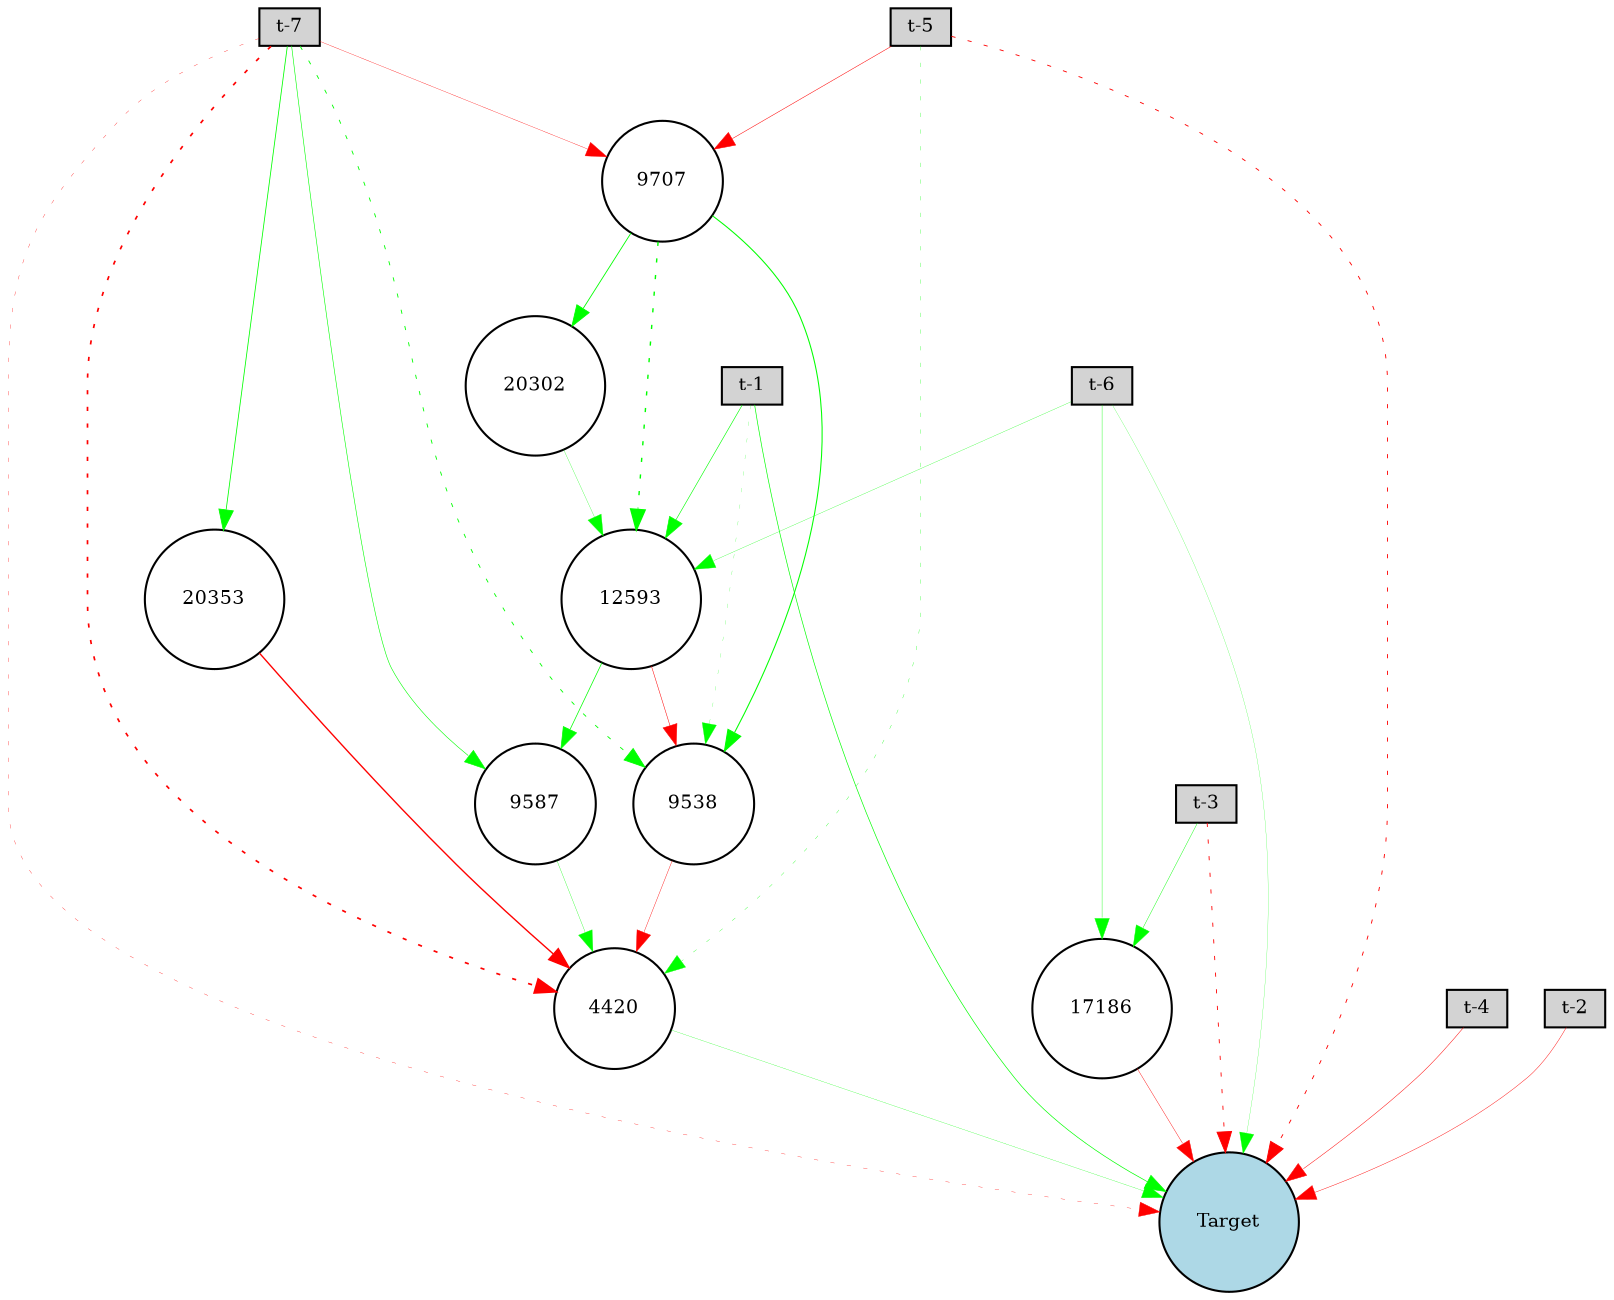 digraph {
	node [fontsize=9 height=0.2 shape=circle width=0.2]
	"t-7" [fillcolor=lightgray shape=box style=filled]
	"t-6" [fillcolor=lightgray shape=box style=filled]
	"t-5" [fillcolor=lightgray shape=box style=filled]
	"t-4" [fillcolor=lightgray shape=box style=filled]
	"t-3" [fillcolor=lightgray shape=box style=filled]
	"t-2" [fillcolor=lightgray shape=box style=filled]
	"t-1" [fillcolor=lightgray shape=box style=filled]
	Target [fillcolor=lightblue style=filled]
	20353 [fillcolor=white style=filled]
	9538 [fillcolor=white style=filled]
	17186 [fillcolor=white style=filled]
	4420 [fillcolor=white style=filled]
	9707 [fillcolor=white style=filled]
	20302 [fillcolor=white style=filled]
	12593 [fillcolor=white style=filled]
	9587 [fillcolor=white style=filled]
	"t-7" -> Target [color=red penwidth=0.15335081230521597 style=dotted]
	"t-6" -> Target [color=green penwidth=0.10511467314766254 style=solid]
	"t-5" -> Target [color=red penwidth=0.4309912663426029 style=dotted]
	"t-4" -> Target [color=red penwidth=0.229806642521264 style=solid]
	"t-3" -> Target [color=red penwidth=0.42030487061378696 style=dotted]
	"t-2" -> Target [color=red penwidth=0.20490392630042087 style=solid]
	"t-1" -> Target [color=green penwidth=0.3231599814494664 style=solid]
	"t-7" -> 4420 [color=red penwidth=0.8141312107964532 style=dotted]
	4420 -> Target [color=green penwidth=0.1255613545328522 style=solid]
	"t-5" -> 4420 [color=green penwidth=0.15116885977816585 style=dotted]
	"t-7" -> 9538 [color=green penwidth=0.42401618884667824 style=dotted]
	9538 -> 4420 [color=red penwidth=0.18821645949422106 style=solid]
	"t-1" -> 9538 [color=green penwidth=0.10109983883715691 style=dotted]
	"t-7" -> 9587 [color=green penwidth=0.282143513814176 style=solid]
	9587 -> 4420 [color=green penwidth=0.1548524504554475 style=solid]
	"t-7" -> 9707 [color=red penwidth=0.15910315338758552 style=solid]
	9707 -> 9538 [color=green penwidth=0.508834580637469 style=solid]
	"t-5" -> 9707 [color=red penwidth=0.24289395083803408 style=solid]
	9707 -> 12593 [color=green penwidth=0.677897322821171 style=dotted]
	12593 -> 9538 [color=red penwidth=0.2378589267745694 style=solid]
	"t-6" -> 12593 [color=green penwidth=0.13411567750082762 style=solid]
	"t-6" -> 17186 [color=green penwidth=0.1820173676828653 style=solid]
	17186 -> Target [color=red penwidth=0.19710026294786884 style=solid]
	9707 -> 20302 [color=green penwidth=0.41124865498435614 style=solid]
	20302 -> 12593 [color=green penwidth=0.13374511037681325 style=solid]
	"t-1" -> 12593 [color=green penwidth=0.295809210169223 style=solid]
	"t-7" -> 20353 [color=green penwidth=0.3896903336478609 style=solid]
	20353 -> 4420 [color=red penwidth=0.6622638928314385 style=solid]
	12593 -> 9587 [color=green penwidth=0.34862247709935623 style=solid]
	"t-3" -> 17186 [color=green penwidth=0.2059293541353696 style=solid]
}
